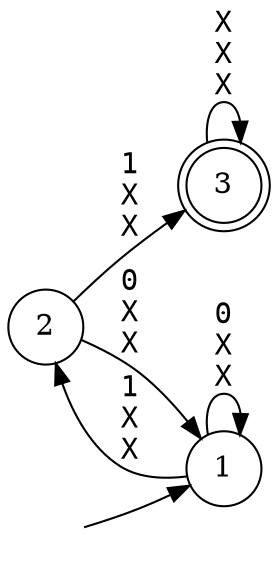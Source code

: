 digraph MONA_DFA {
rankdir = LR;
center = true;
size = "7.5,10.5";
edge [fontname = Courier];
node [height = 0.5, width = 0.5];
node [shape = doublecircle];
3;
node [shape = circle];
1;
2;
node [shape = box];
init [shape = plaintext, label = ""];
1 -> 1 [label = "0\nX\nX"];
1 -> 2 [label = "1\nX\nX"];
2 -> 1 [label = "0\nX\nX"];
2 -> 3 [label = "1\nX\nX"];
3 -> 3 [label = "X\nX\nX"];
init -> 1;
}